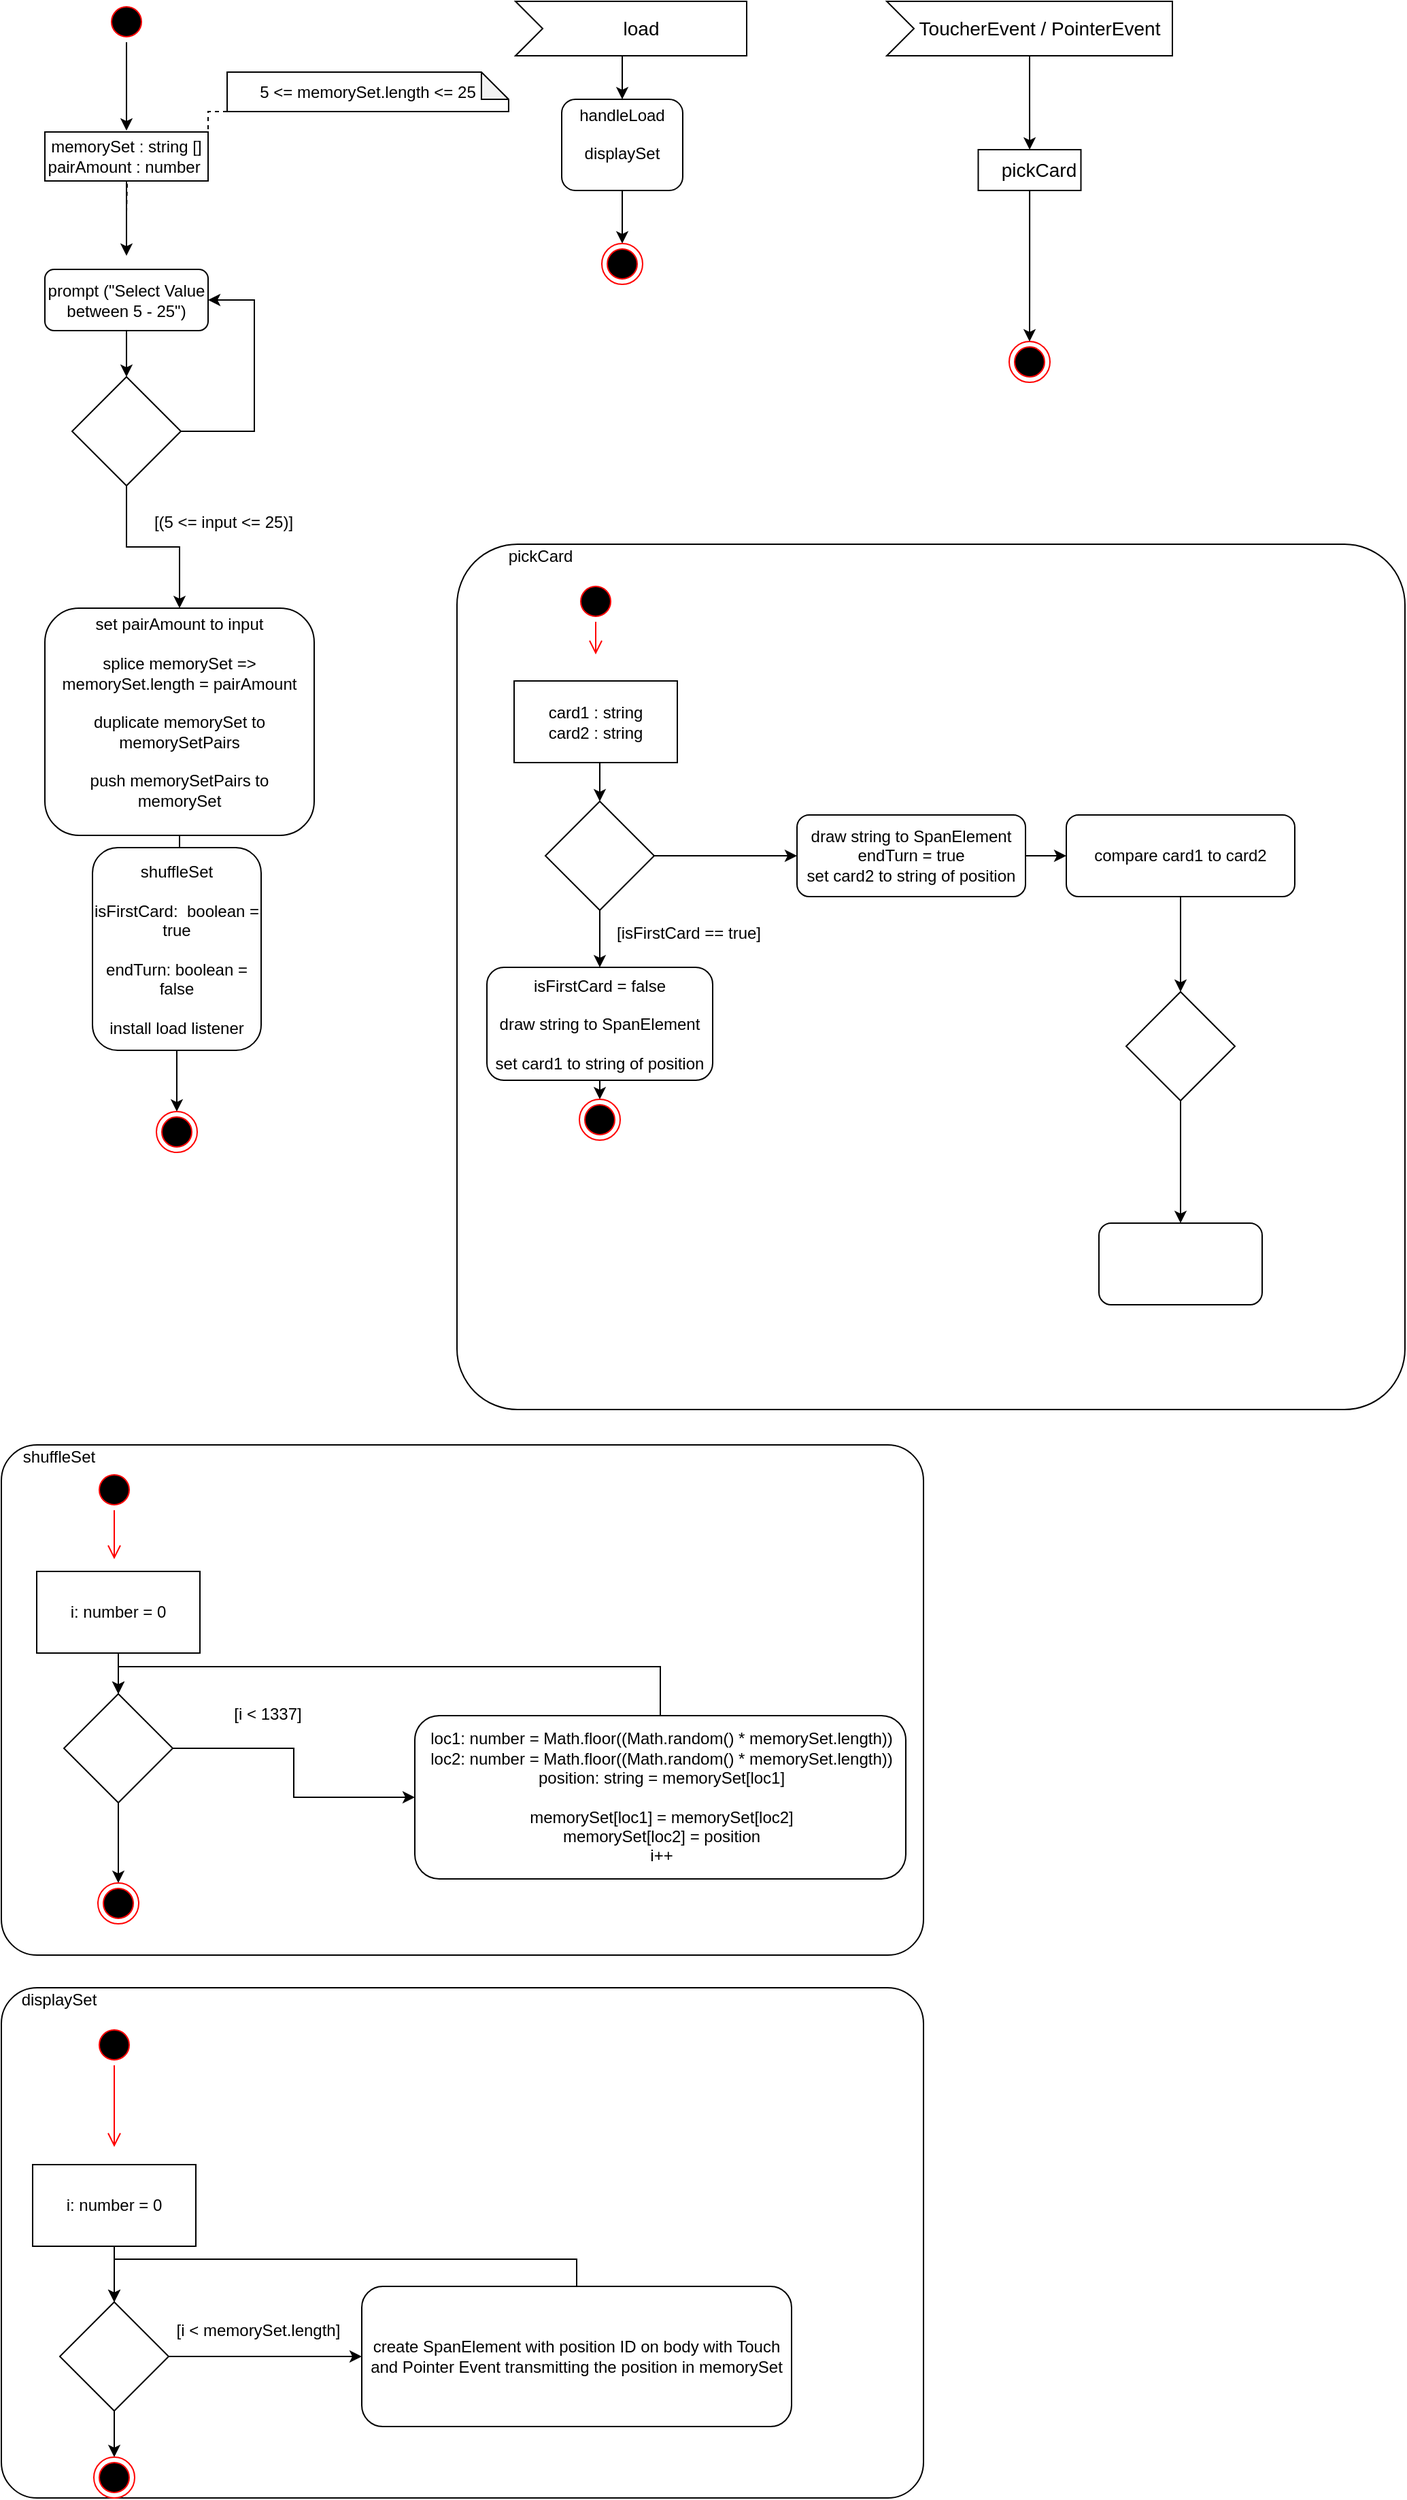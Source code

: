 <mxfile version="17.4.2" type="github">
  <diagram id="5fvetMHeEvb6ogv8dqny" name="Page-1">
    <mxGraphModel dx="1151" dy="637" grid="0" gridSize="10" guides="1" tooltips="1" connect="1" arrows="1" fold="1" page="1" pageScale="1" pageWidth="1169" pageHeight="827" math="0" shadow="0">
      <root>
        <mxCell id="0" />
        <mxCell id="1" parent="0" />
        <mxCell id="XLRes0Gc-2Ke0w_aSx6O-42" style="edgeStyle=orthogonalEdgeStyle;rounded=0;orthogonalLoop=1;jettySize=auto;html=1;exitX=0;exitY=0;exitDx=85;exitDy=40;exitPerimeter=0;entryX=0.5;entryY=0;entryDx=0;entryDy=0;" edge="1" parent="1" source="fMAN_KDFWf8yBQTEq66X-1" target="XLRes0Gc-2Ke0w_aSx6O-24">
          <mxGeometry relative="1" as="geometry" />
        </mxCell>
        <mxCell id="fMAN_KDFWf8yBQTEq66X-1" value="load" style="html=1;shape=mxgraph.infographic.ribbonSimple;notch1=20;notch2=0;align=center;verticalAlign=middle;fontSize=14;fontStyle=0;fillColor=#FFFFFF;flipH=0;spacingRight=0;spacingLeft=14;" parent="1" vertex="1">
          <mxGeometry x="378" y="40" width="170" height="40" as="geometry" />
        </mxCell>
        <mxCell id="fMAN_KDFWf8yBQTEq66X-8" value="" style="edgeStyle=orthogonalEdgeStyle;rounded=0;orthogonalLoop=1;jettySize=auto;html=1;" parent="1" source="fMAN_KDFWf8yBQTEq66X-2" target="fMAN_KDFWf8yBQTEq66X-7" edge="1">
          <mxGeometry relative="1" as="geometry" />
        </mxCell>
        <mxCell id="fMAN_KDFWf8yBQTEq66X-2" value="ToucherEvent / PointerEvent" style="html=1;shape=mxgraph.infographic.ribbonSimple;notch1=20;notch2=0;align=center;verticalAlign=middle;fontSize=14;fontStyle=0;fillColor=#FFFFFF;flipH=0;spacingRight=0;spacingLeft=14;" parent="1" vertex="1">
          <mxGeometry x="651" y="40" width="210" height="40" as="geometry" />
        </mxCell>
        <mxCell id="fMAN_KDFWf8yBQTEq66X-7" value="pickCard" style="whiteSpace=wrap;html=1;fontSize=14;fontStyle=0;fillColor=#FFFFFF;spacingLeft=14;spacingRight=0;" parent="1" vertex="1">
          <mxGeometry x="718.25" y="149" width="75.5" height="30" as="geometry" />
        </mxCell>
        <mxCell id="fMAN_KDFWf8yBQTEq66X-11" value="" style="ellipse;html=1;shape=endState;fillColor=#000000;strokeColor=#ff0000;" parent="1" vertex="1">
          <mxGeometry x="741" y="290" width="30" height="30" as="geometry" />
        </mxCell>
        <mxCell id="fMAN_KDFWf8yBQTEq66X-12" value="" style="edgeStyle=orthogonalEdgeStyle;rounded=0;orthogonalLoop=1;jettySize=auto;html=1;" parent="1" source="fMAN_KDFWf8yBQTEq66X-7" target="fMAN_KDFWf8yBQTEq66X-11" edge="1">
          <mxGeometry relative="1" as="geometry" />
        </mxCell>
        <mxCell id="fMAN_KDFWf8yBQTEq66X-13" style="edgeStyle=orthogonalEdgeStyle;rounded=0;orthogonalLoop=1;jettySize=auto;html=1;exitX=0;exitY=0;exitDx=85;exitDy=40;exitPerimeter=0;" parent="1" source="fMAN_KDFWf8yBQTEq66X-1" target="fMAN_KDFWf8yBQTEq66X-1" edge="1">
          <mxGeometry relative="1" as="geometry" />
        </mxCell>
        <mxCell id="fMAN_KDFWf8yBQTEq66X-19" value="" style="edgeStyle=orthogonalEdgeStyle;rounded=0;orthogonalLoop=1;jettySize=auto;html=1;" parent="1" source="fMAN_KDFWf8yBQTEq66X-14" edge="1">
          <mxGeometry relative="1" as="geometry">
            <mxPoint x="92" y="135" as="targetPoint" />
          </mxGeometry>
        </mxCell>
        <mxCell id="fMAN_KDFWf8yBQTEq66X-14" value="" style="ellipse;html=1;shape=startState;fillColor=#000000;strokeColor=#ff0000;" parent="1" vertex="1">
          <mxGeometry x="77" y="40" width="30" height="30" as="geometry" />
        </mxCell>
        <mxCell id="fMAN_KDFWf8yBQTEq66X-24" value="" style="edgeStyle=orthogonalEdgeStyle;rounded=0;orthogonalLoop=1;jettySize=auto;html=1;" parent="1" source="fMAN_KDFWf8yBQTEq66X-21" edge="1">
          <mxGeometry relative="1" as="geometry">
            <mxPoint x="92" y="227" as="targetPoint" />
          </mxGeometry>
        </mxCell>
        <mxCell id="fMAN_KDFWf8yBQTEq66X-21" value="memorySet : string []&lt;br&gt;pairAmount : number&amp;nbsp;" style="rounded=0;whiteSpace=wrap;html=1;" parent="1" vertex="1">
          <mxGeometry x="32" y="136" width="120" height="36" as="geometry" />
        </mxCell>
        <mxCell id="fMAN_KDFWf8yBQTEq66X-27" style="edgeStyle=orthogonalEdgeStyle;rounded=0;orthogonalLoop=1;jettySize=auto;html=1;exitX=0;exitY=1;exitDx=0;exitDy=0;exitPerimeter=0;entryX=1;entryY=0.25;entryDx=0;entryDy=0;dashed=1;endArrow=none;endFill=0;" parent="1" source="fMAN_KDFWf8yBQTEq66X-26" target="fMAN_KDFWf8yBQTEq66X-21" edge="1">
          <mxGeometry relative="1" as="geometry" />
        </mxCell>
        <mxCell id="fMAN_KDFWf8yBQTEq66X-26" value="5 &amp;lt;= memorySet.length &amp;lt;= 25" style="shape=note;whiteSpace=wrap;html=1;backgroundOutline=1;darkOpacity=0.05;rounded=0;size=20;" parent="1" vertex="1">
          <mxGeometry x="166" y="92" width="206.97" height="29" as="geometry" />
        </mxCell>
        <mxCell id="fMAN_KDFWf8yBQTEq66X-29" value="" style="edgeStyle=orthogonalEdgeStyle;rounded=0;orthogonalLoop=1;jettySize=auto;html=1;dashed=1;endArrow=none;endFill=0;" parent="1" target="fMAN_KDFWf8yBQTEq66X-21" edge="1">
          <mxGeometry relative="1" as="geometry">
            <mxPoint x="92" y="195" as="sourcePoint" />
          </mxGeometry>
        </mxCell>
        <mxCell id="fMAN_KDFWf8yBQTEq66X-31" value="" style="edgeStyle=orthogonalEdgeStyle;rounded=0;orthogonalLoop=1;jettySize=auto;html=1;endArrow=classic;endFill=1;" parent="1" source="fMAN_KDFWf8yBQTEq66X-28" target="fMAN_KDFWf8yBQTEq66X-30" edge="1">
          <mxGeometry relative="1" as="geometry" />
        </mxCell>
        <mxCell id="fMAN_KDFWf8yBQTEq66X-28" value="prompt (&quot;Select Value between 5 - 25&quot;)" style="rounded=1;whiteSpace=wrap;html=1;" parent="1" vertex="1">
          <mxGeometry x="32" y="237" width="120" height="45" as="geometry" />
        </mxCell>
        <mxCell id="fMAN_KDFWf8yBQTEq66X-32" style="edgeStyle=orthogonalEdgeStyle;rounded=0;orthogonalLoop=1;jettySize=auto;html=1;exitX=1;exitY=0.5;exitDx=0;exitDy=0;entryX=1;entryY=0.5;entryDx=0;entryDy=0;endArrow=classic;endFill=1;" parent="1" source="fMAN_KDFWf8yBQTEq66X-30" target="fMAN_KDFWf8yBQTEq66X-28" edge="1">
          <mxGeometry relative="1" as="geometry">
            <Array as="points">
              <mxPoint x="186" y="356" />
              <mxPoint x="186" y="260" />
            </Array>
          </mxGeometry>
        </mxCell>
        <mxCell id="fMAN_KDFWf8yBQTEq66X-36" value="" style="edgeStyle=orthogonalEdgeStyle;rounded=0;orthogonalLoop=1;jettySize=auto;html=1;endArrow=classic;endFill=1;" parent="1" source="fMAN_KDFWf8yBQTEq66X-30" target="fMAN_KDFWf8yBQTEq66X-35" edge="1">
          <mxGeometry relative="1" as="geometry" />
        </mxCell>
        <mxCell id="fMAN_KDFWf8yBQTEq66X-30" value="" style="rhombus;whiteSpace=wrap;html=1;rounded=0;" parent="1" vertex="1">
          <mxGeometry x="52" y="316" width="80" height="80" as="geometry" />
        </mxCell>
        <mxCell id="XLRes0Gc-2Ke0w_aSx6O-2" value="" style="edgeStyle=orthogonalEdgeStyle;rounded=0;orthogonalLoop=1;jettySize=auto;html=1;" edge="1" parent="1" source="fMAN_KDFWf8yBQTEq66X-35" target="XLRes0Gc-2Ke0w_aSx6O-1">
          <mxGeometry relative="1" as="geometry" />
        </mxCell>
        <mxCell id="fMAN_KDFWf8yBQTEq66X-35" value="set pairAmount to input&lt;br&gt;&lt;br&gt;splice memorySet =&amp;gt; memorySet.length = pairAmount&lt;br&gt;&lt;br&gt;duplicate memorySet to memorySetPairs&lt;br&gt;&lt;br&gt;push memorySetPairs to memorySet&lt;br&gt;&lt;br&gt;" style="whiteSpace=wrap;html=1;rounded=1;" parent="1" vertex="1">
          <mxGeometry x="32" y="486" width="198" height="167" as="geometry" />
        </mxCell>
        <mxCell id="fMAN_KDFWf8yBQTEq66X-37" value="[(5 &amp;lt;= input &amp;lt;= 25)]" style="text;html=1;align=center;verticalAlign=middle;resizable=0;points=[];autosize=1;strokeColor=none;fillColor=none;" parent="1" vertex="1">
          <mxGeometry x="107" y="414" width="112" height="18" as="geometry" />
        </mxCell>
        <mxCell id="XLRes0Gc-2Ke0w_aSx6O-46" style="edgeStyle=orthogonalEdgeStyle;rounded=0;orthogonalLoop=1;jettySize=auto;html=1;exitX=0.5;exitY=1;exitDx=0;exitDy=0;" edge="1" parent="1" source="XLRes0Gc-2Ke0w_aSx6O-1" target="XLRes0Gc-2Ke0w_aSx6O-45">
          <mxGeometry relative="1" as="geometry" />
        </mxCell>
        <mxCell id="XLRes0Gc-2Ke0w_aSx6O-1" value="shuffleSet&lt;br&gt;&lt;br&gt;&lt;font style=&quot;font-size: 12px&quot;&gt;isFirstCard: &amp;nbsp;boolean = true&lt;br&gt;&lt;br&gt;endTurn: boolean = false&lt;br&gt;&lt;/font&gt;&lt;br&gt;install load listener" style="whiteSpace=wrap;html=1;rounded=1;" vertex="1" parent="1">
          <mxGeometry x="67" y="662" width="124" height="149" as="geometry" />
        </mxCell>
        <mxCell id="XLRes0Gc-2Ke0w_aSx6O-3" value="" style="rounded=1;whiteSpace=wrap;html=1;arcSize=7;" vertex="1" parent="1">
          <mxGeometry y="1101" width="678" height="375" as="geometry" />
        </mxCell>
        <mxCell id="XLRes0Gc-2Ke0w_aSx6O-4" value="shuffleSet" style="text;html=1;align=center;verticalAlign=middle;resizable=0;points=[];autosize=1;strokeColor=none;fillColor=none;" vertex="1" parent="1">
          <mxGeometry x="10" y="1101" width="63" height="18" as="geometry" />
        </mxCell>
        <mxCell id="XLRes0Gc-2Ke0w_aSx6O-5" value="" style="ellipse;html=1;shape=startState;fillColor=#000000;strokeColor=#ff0000;" vertex="1" parent="1">
          <mxGeometry x="68" y="1119" width="30" height="30" as="geometry" />
        </mxCell>
        <mxCell id="XLRes0Gc-2Ke0w_aSx6O-6" value="" style="edgeStyle=orthogonalEdgeStyle;html=1;verticalAlign=bottom;endArrow=open;endSize=8;strokeColor=#ff0000;rounded=0;" edge="1" source="XLRes0Gc-2Ke0w_aSx6O-5" parent="1">
          <mxGeometry relative="1" as="geometry">
            <mxPoint x="83" y="1185" as="targetPoint" />
          </mxGeometry>
        </mxCell>
        <mxCell id="XLRes0Gc-2Ke0w_aSx6O-21" style="edgeStyle=orthogonalEdgeStyle;rounded=0;orthogonalLoop=1;jettySize=auto;html=1;exitX=0.5;exitY=0;exitDx=0;exitDy=0;entryX=0.5;entryY=0;entryDx=0;entryDy=0;" edge="1" parent="1" source="XLRes0Gc-2Ke0w_aSx6O-7" target="XLRes0Gc-2Ke0w_aSx6O-8">
          <mxGeometry relative="1" as="geometry" />
        </mxCell>
        <mxCell id="XLRes0Gc-2Ke0w_aSx6O-7" value="loc1: number = Math.floor((Math.random() * memorySet.length))&lt;br&gt;loc2: number = Math.floor((Math.random() * memorySet.length))&lt;br&gt;position: string = memorySet[loc1]&lt;br&gt;&lt;br&gt;memorySet[loc1] = memorySet[loc2]&lt;br&gt;memorySet[loc2] = position&lt;br&gt;i++" style="html=1;rounded=1;" vertex="1" parent="1">
          <mxGeometry x="304" y="1300" width="361" height="120" as="geometry" />
        </mxCell>
        <mxCell id="XLRes0Gc-2Ke0w_aSx6O-12" style="edgeStyle=orthogonalEdgeStyle;rounded=0;orthogonalLoop=1;jettySize=auto;html=1;exitX=1;exitY=0.5;exitDx=0;exitDy=0;entryX=0;entryY=0.5;entryDx=0;entryDy=0;" edge="1" parent="1" source="XLRes0Gc-2Ke0w_aSx6O-8" target="XLRes0Gc-2Ke0w_aSx6O-7">
          <mxGeometry relative="1" as="geometry" />
        </mxCell>
        <mxCell id="XLRes0Gc-2Ke0w_aSx6O-19" style="edgeStyle=orthogonalEdgeStyle;rounded=0;orthogonalLoop=1;jettySize=auto;html=1;exitX=0.5;exitY=1;exitDx=0;exitDy=0;" edge="1" parent="1" source="XLRes0Gc-2Ke0w_aSx6O-8" target="XLRes0Gc-2Ke0w_aSx6O-18">
          <mxGeometry relative="1" as="geometry" />
        </mxCell>
        <mxCell id="XLRes0Gc-2Ke0w_aSx6O-8" value="" style="rhombus;whiteSpace=wrap;html=1;" vertex="1" parent="1">
          <mxGeometry x="46" y="1284" width="80" height="80" as="geometry" />
        </mxCell>
        <mxCell id="XLRes0Gc-2Ke0w_aSx6O-17" style="edgeStyle=orthogonalEdgeStyle;rounded=0;orthogonalLoop=1;jettySize=auto;html=1;exitX=0.5;exitY=1;exitDx=0;exitDy=0;entryX=0.5;entryY=0;entryDx=0;entryDy=0;" edge="1" parent="1" source="XLRes0Gc-2Ke0w_aSx6O-14" target="XLRes0Gc-2Ke0w_aSx6O-8">
          <mxGeometry relative="1" as="geometry" />
        </mxCell>
        <mxCell id="XLRes0Gc-2Ke0w_aSx6O-14" value="i: number = 0" style="rounded=0;whiteSpace=wrap;html=1;" vertex="1" parent="1">
          <mxGeometry x="26" y="1194" width="120" height="60" as="geometry" />
        </mxCell>
        <mxCell id="XLRes0Gc-2Ke0w_aSx6O-16" value="[i &amp;lt; 1337]" style="text;html=1;strokeColor=none;fillColor=none;align=center;verticalAlign=middle;whiteSpace=wrap;rounded=0;" vertex="1" parent="1">
          <mxGeometry x="166" y="1284" width="60" height="30" as="geometry" />
        </mxCell>
        <mxCell id="XLRes0Gc-2Ke0w_aSx6O-18" value="" style="ellipse;html=1;shape=endState;fillColor=#000000;strokeColor=#ff0000;" vertex="1" parent="1">
          <mxGeometry x="71" y="1423" width="30" height="30" as="geometry" />
        </mxCell>
        <mxCell id="XLRes0Gc-2Ke0w_aSx6O-44" style="edgeStyle=orthogonalEdgeStyle;rounded=0;orthogonalLoop=1;jettySize=auto;html=1;exitX=0.5;exitY=1;exitDx=0;exitDy=0;entryX=0.5;entryY=0;entryDx=0;entryDy=0;" edge="1" parent="1" source="XLRes0Gc-2Ke0w_aSx6O-24" target="XLRes0Gc-2Ke0w_aSx6O-43">
          <mxGeometry relative="1" as="geometry" />
        </mxCell>
        <mxCell id="XLRes0Gc-2Ke0w_aSx6O-24" value="handleLoad&lt;br&gt;&lt;br&gt;displaySet&lt;br&gt;&lt;span style=&quot;font-size: 14px&quot;&gt;&lt;br&gt;&lt;/span&gt;" style="whiteSpace=wrap;html=1;rounded=1;" vertex="1" parent="1">
          <mxGeometry x="412" y="112" width="89" height="67" as="geometry" />
        </mxCell>
        <mxCell id="XLRes0Gc-2Ke0w_aSx6O-26" value="" style="rounded=1;whiteSpace=wrap;html=1;arcSize=7;" vertex="1" parent="1">
          <mxGeometry y="1500" width="678" height="375" as="geometry" />
        </mxCell>
        <mxCell id="XLRes0Gc-2Ke0w_aSx6O-27" value="displaySet" style="text;html=1;align=center;verticalAlign=middle;resizable=0;points=[];autosize=1;strokeColor=none;fillColor=none;" vertex="1" parent="1">
          <mxGeometry x="9" y="1500" width="65" height="18" as="geometry" />
        </mxCell>
        <mxCell id="XLRes0Gc-2Ke0w_aSx6O-28" value="" style="ellipse;html=1;shape=startState;fillColor=#000000;strokeColor=#ff0000;rounded=1;" vertex="1" parent="1">
          <mxGeometry x="68" y="1527" width="30" height="30" as="geometry" />
        </mxCell>
        <mxCell id="XLRes0Gc-2Ke0w_aSx6O-29" value="" style="edgeStyle=orthogonalEdgeStyle;html=1;verticalAlign=bottom;endArrow=open;endSize=8;strokeColor=#ff0000;rounded=0;" edge="1" source="XLRes0Gc-2Ke0w_aSx6O-28" parent="1">
          <mxGeometry relative="1" as="geometry">
            <mxPoint x="83" y="1617" as="targetPoint" />
          </mxGeometry>
        </mxCell>
        <mxCell id="XLRes0Gc-2Ke0w_aSx6O-35" style="edgeStyle=orthogonalEdgeStyle;rounded=0;orthogonalLoop=1;jettySize=auto;html=1;exitX=0.5;exitY=1;exitDx=0;exitDy=0;entryX=0.5;entryY=0;entryDx=0;entryDy=0;" edge="1" parent="1" source="XLRes0Gc-2Ke0w_aSx6O-30" target="XLRes0Gc-2Ke0w_aSx6O-33">
          <mxGeometry relative="1" as="geometry" />
        </mxCell>
        <mxCell id="XLRes0Gc-2Ke0w_aSx6O-30" value="i: number = 0" style="rounded=0;whiteSpace=wrap;html=1;" vertex="1" parent="1">
          <mxGeometry x="23" y="1630" width="120" height="60" as="geometry" />
        </mxCell>
        <mxCell id="XLRes0Gc-2Ke0w_aSx6O-37" style="edgeStyle=orthogonalEdgeStyle;rounded=0;orthogonalLoop=1;jettySize=auto;html=1;exitX=1;exitY=0.5;exitDx=0;exitDy=0;entryX=0;entryY=0.5;entryDx=0;entryDy=0;" edge="1" parent="1" source="XLRes0Gc-2Ke0w_aSx6O-33" target="XLRes0Gc-2Ke0w_aSx6O-36">
          <mxGeometry relative="1" as="geometry" />
        </mxCell>
        <mxCell id="XLRes0Gc-2Ke0w_aSx6O-41" style="edgeStyle=orthogonalEdgeStyle;rounded=0;orthogonalLoop=1;jettySize=auto;html=1;exitX=0.5;exitY=1;exitDx=0;exitDy=0;entryX=0.5;entryY=0;entryDx=0;entryDy=0;" edge="1" parent="1" source="XLRes0Gc-2Ke0w_aSx6O-33" target="XLRes0Gc-2Ke0w_aSx6O-40">
          <mxGeometry relative="1" as="geometry" />
        </mxCell>
        <mxCell id="XLRes0Gc-2Ke0w_aSx6O-33" value="" style="rhombus;whiteSpace=wrap;html=1;rounded=0;" vertex="1" parent="1">
          <mxGeometry x="43" y="1731" width="80" height="80" as="geometry" />
        </mxCell>
        <mxCell id="XLRes0Gc-2Ke0w_aSx6O-38" style="edgeStyle=orthogonalEdgeStyle;rounded=0;orthogonalLoop=1;jettySize=auto;html=1;exitX=0.5;exitY=0;exitDx=0;exitDy=0;entryX=0.5;entryY=0;entryDx=0;entryDy=0;" edge="1" parent="1" source="XLRes0Gc-2Ke0w_aSx6O-36" target="XLRes0Gc-2Ke0w_aSx6O-33">
          <mxGeometry relative="1" as="geometry" />
        </mxCell>
        <mxCell id="XLRes0Gc-2Ke0w_aSx6O-36" value="create SpanElement with position ID on body with Touch and Pointer Event transmitting the position in memorySet" style="rounded=1;whiteSpace=wrap;html=1;" vertex="1" parent="1">
          <mxGeometry x="265" y="1719.5" width="316" height="103" as="geometry" />
        </mxCell>
        <mxCell id="XLRes0Gc-2Ke0w_aSx6O-39" value="[i &amp;lt; memorySet.length]" style="text;html=1;strokeColor=none;fillColor=none;align=center;verticalAlign=middle;whiteSpace=wrap;rounded=0;" vertex="1" parent="1">
          <mxGeometry x="118" y="1737" width="142" height="30" as="geometry" />
        </mxCell>
        <mxCell id="XLRes0Gc-2Ke0w_aSx6O-40" value="" style="ellipse;html=1;shape=endState;fillColor=#000000;strokeColor=#ff0000;rounded=0;" vertex="1" parent="1">
          <mxGeometry x="68" y="1845" width="30" height="30" as="geometry" />
        </mxCell>
        <mxCell id="XLRes0Gc-2Ke0w_aSx6O-43" value="" style="ellipse;html=1;shape=endState;fillColor=#000000;strokeColor=#ff0000;rounded=0;" vertex="1" parent="1">
          <mxGeometry x="441.5" y="218" width="30" height="30" as="geometry" />
        </mxCell>
        <mxCell id="XLRes0Gc-2Ke0w_aSx6O-45" value="" style="ellipse;html=1;shape=endState;fillColor=#000000;strokeColor=#ff0000;rounded=0;" vertex="1" parent="1">
          <mxGeometry x="114" y="856" width="30" height="30" as="geometry" />
        </mxCell>
        <mxCell id="XLRes0Gc-2Ke0w_aSx6O-59" value="" style="rounded=1;whiteSpace=wrap;html=1;arcSize=7;" vertex="1" parent="1">
          <mxGeometry x="335" y="439" width="697" height="636" as="geometry" />
        </mxCell>
        <mxCell id="XLRes0Gc-2Ke0w_aSx6O-60" value="pickCard" style="text;html=1;align=center;verticalAlign=middle;resizable=0;points=[];autosize=1;strokeColor=none;fillColor=none;" vertex="1" parent="1">
          <mxGeometry x="367" y="439" width="57" height="18" as="geometry" />
        </mxCell>
        <mxCell id="XLRes0Gc-2Ke0w_aSx6O-61" value="" style="ellipse;html=1;shape=startState;fillColor=#000000;strokeColor=#ff0000;rounded=1;" vertex="1" parent="1">
          <mxGeometry x="422" y="466" width="30" height="30" as="geometry" />
        </mxCell>
        <mxCell id="XLRes0Gc-2Ke0w_aSx6O-62" value="" style="edgeStyle=orthogonalEdgeStyle;html=1;verticalAlign=bottom;endArrow=open;endSize=8;strokeColor=#ff0000;rounded=0;" edge="1" parent="1" source="XLRes0Gc-2Ke0w_aSx6O-61">
          <mxGeometry relative="1" as="geometry">
            <mxPoint x="437" y="520" as="targetPoint" />
          </mxGeometry>
        </mxCell>
        <mxCell id="XLRes0Gc-2Ke0w_aSx6O-66" style="edgeStyle=orthogonalEdgeStyle;rounded=0;orthogonalLoop=1;jettySize=auto;html=1;exitX=0.5;exitY=1;exitDx=0;exitDy=0;entryX=0.5;entryY=0;entryDx=0;entryDy=0;" edge="1" parent="1" target="XLRes0Gc-2Ke0w_aSx6O-71">
          <mxGeometry relative="1" as="geometry">
            <mxPoint x="440" y="813" as="sourcePoint" />
          </mxGeometry>
        </mxCell>
        <mxCell id="XLRes0Gc-2Ke0w_aSx6O-71" value="" style="ellipse;html=1;shape=endState;fillColor=#000000;strokeColor=#ff0000;rounded=0;" vertex="1" parent="1">
          <mxGeometry x="425" y="847" width="30" height="30" as="geometry" />
        </mxCell>
        <mxCell id="XLRes0Gc-2Ke0w_aSx6O-88" style="edgeStyle=orthogonalEdgeStyle;rounded=0;orthogonalLoop=1;jettySize=auto;html=1;exitX=1;exitY=0.5;exitDx=0;exitDy=0;entryX=0;entryY=0.5;entryDx=0;entryDy=0;fontSize=12;" edge="1" parent="1" source="XLRes0Gc-2Ke0w_aSx6O-78" target="XLRes0Gc-2Ke0w_aSx6O-84">
          <mxGeometry relative="1" as="geometry" />
        </mxCell>
        <mxCell id="XLRes0Gc-2Ke0w_aSx6O-89" style="edgeStyle=orthogonalEdgeStyle;rounded=0;orthogonalLoop=1;jettySize=auto;html=1;exitX=0.5;exitY=1;exitDx=0;exitDy=0;entryX=0.5;entryY=0;entryDx=0;entryDy=0;fontSize=12;" edge="1" parent="1" source="XLRes0Gc-2Ke0w_aSx6O-78" target="XLRes0Gc-2Ke0w_aSx6O-81">
          <mxGeometry relative="1" as="geometry" />
        </mxCell>
        <mxCell id="XLRes0Gc-2Ke0w_aSx6O-78" value="" style="rhombus;whiteSpace=wrap;html=1;rounded=0;" vertex="1" parent="1">
          <mxGeometry x="400" y="628" width="80" height="80" as="geometry" />
        </mxCell>
        <mxCell id="XLRes0Gc-2Ke0w_aSx6O-81" value="isFirstCard = false&lt;br&gt;&lt;br&gt;draw string to SpanElement&lt;br&gt;&lt;br&gt;set card1 to string of position" style="rounded=1;whiteSpace=wrap;html=1;" vertex="1" parent="1">
          <mxGeometry x="357" y="750" width="166" height="83" as="geometry" />
        </mxCell>
        <mxCell id="XLRes0Gc-2Ke0w_aSx6O-83" value="[isFirstCard == true]" style="text;html=1;align=center;verticalAlign=middle;resizable=0;points=[];autosize=1;strokeColor=none;fillColor=none;" vertex="1" parent="1">
          <mxGeometry x="447" y="716" width="116" height="18" as="geometry" />
        </mxCell>
        <mxCell id="XLRes0Gc-2Ke0w_aSx6O-92" style="edgeStyle=orthogonalEdgeStyle;rounded=0;orthogonalLoop=1;jettySize=auto;html=1;exitX=1;exitY=0.5;exitDx=0;exitDy=0;entryX=0;entryY=0.5;entryDx=0;entryDy=0;fontSize=12;" edge="1" parent="1" source="XLRes0Gc-2Ke0w_aSx6O-84" target="XLRes0Gc-2Ke0w_aSx6O-91">
          <mxGeometry relative="1" as="geometry" />
        </mxCell>
        <mxCell id="XLRes0Gc-2Ke0w_aSx6O-84" value="draw string to SpanElement&lt;br&gt;endTurn = true&lt;br&gt;set card2 to string of position" style="rounded=1;whiteSpace=wrap;html=1;fontSize=12;" vertex="1" parent="1">
          <mxGeometry x="585" y="638" width="168" height="60" as="geometry" />
        </mxCell>
        <mxCell id="XLRes0Gc-2Ke0w_aSx6O-87" style="edgeStyle=orthogonalEdgeStyle;rounded=0;orthogonalLoop=1;jettySize=auto;html=1;exitX=0.5;exitY=1;exitDx=0;exitDy=0;entryX=0.5;entryY=0;entryDx=0;entryDy=0;fontSize=12;" edge="1" parent="1" source="XLRes0Gc-2Ke0w_aSx6O-85" target="XLRes0Gc-2Ke0w_aSx6O-78">
          <mxGeometry relative="1" as="geometry" />
        </mxCell>
        <mxCell id="XLRes0Gc-2Ke0w_aSx6O-85" value="card1 : string&lt;br&gt;card2 : string" style="rounded=0;whiteSpace=wrap;html=1;fontSize=12;" vertex="1" parent="1">
          <mxGeometry x="377" y="539.5" width="120" height="60" as="geometry" />
        </mxCell>
        <mxCell id="XLRes0Gc-2Ke0w_aSx6O-94" value="" style="edgeStyle=orthogonalEdgeStyle;rounded=0;orthogonalLoop=1;jettySize=auto;html=1;fontSize=12;" edge="1" parent="1" source="XLRes0Gc-2Ke0w_aSx6O-91" target="XLRes0Gc-2Ke0w_aSx6O-93">
          <mxGeometry relative="1" as="geometry" />
        </mxCell>
        <mxCell id="XLRes0Gc-2Ke0w_aSx6O-91" value="compare card1 to card2" style="rounded=1;whiteSpace=wrap;html=1;fontSize=12;" vertex="1" parent="1">
          <mxGeometry x="783" y="638" width="168" height="60" as="geometry" />
        </mxCell>
        <mxCell id="XLRes0Gc-2Ke0w_aSx6O-96" value="" style="edgeStyle=orthogonalEdgeStyle;rounded=0;orthogonalLoop=1;jettySize=auto;html=1;fontSize=12;" edge="1" parent="1" source="XLRes0Gc-2Ke0w_aSx6O-93" target="XLRes0Gc-2Ke0w_aSx6O-95">
          <mxGeometry relative="1" as="geometry" />
        </mxCell>
        <mxCell id="XLRes0Gc-2Ke0w_aSx6O-93" value="" style="rhombus;whiteSpace=wrap;html=1;rounded=0;" vertex="1" parent="1">
          <mxGeometry x="827" y="768" width="80" height="80" as="geometry" />
        </mxCell>
        <mxCell id="XLRes0Gc-2Ke0w_aSx6O-95" value="" style="whiteSpace=wrap;html=1;rounded=1;" vertex="1" parent="1">
          <mxGeometry x="807" y="938" width="120" height="60" as="geometry" />
        </mxCell>
      </root>
    </mxGraphModel>
  </diagram>
</mxfile>
